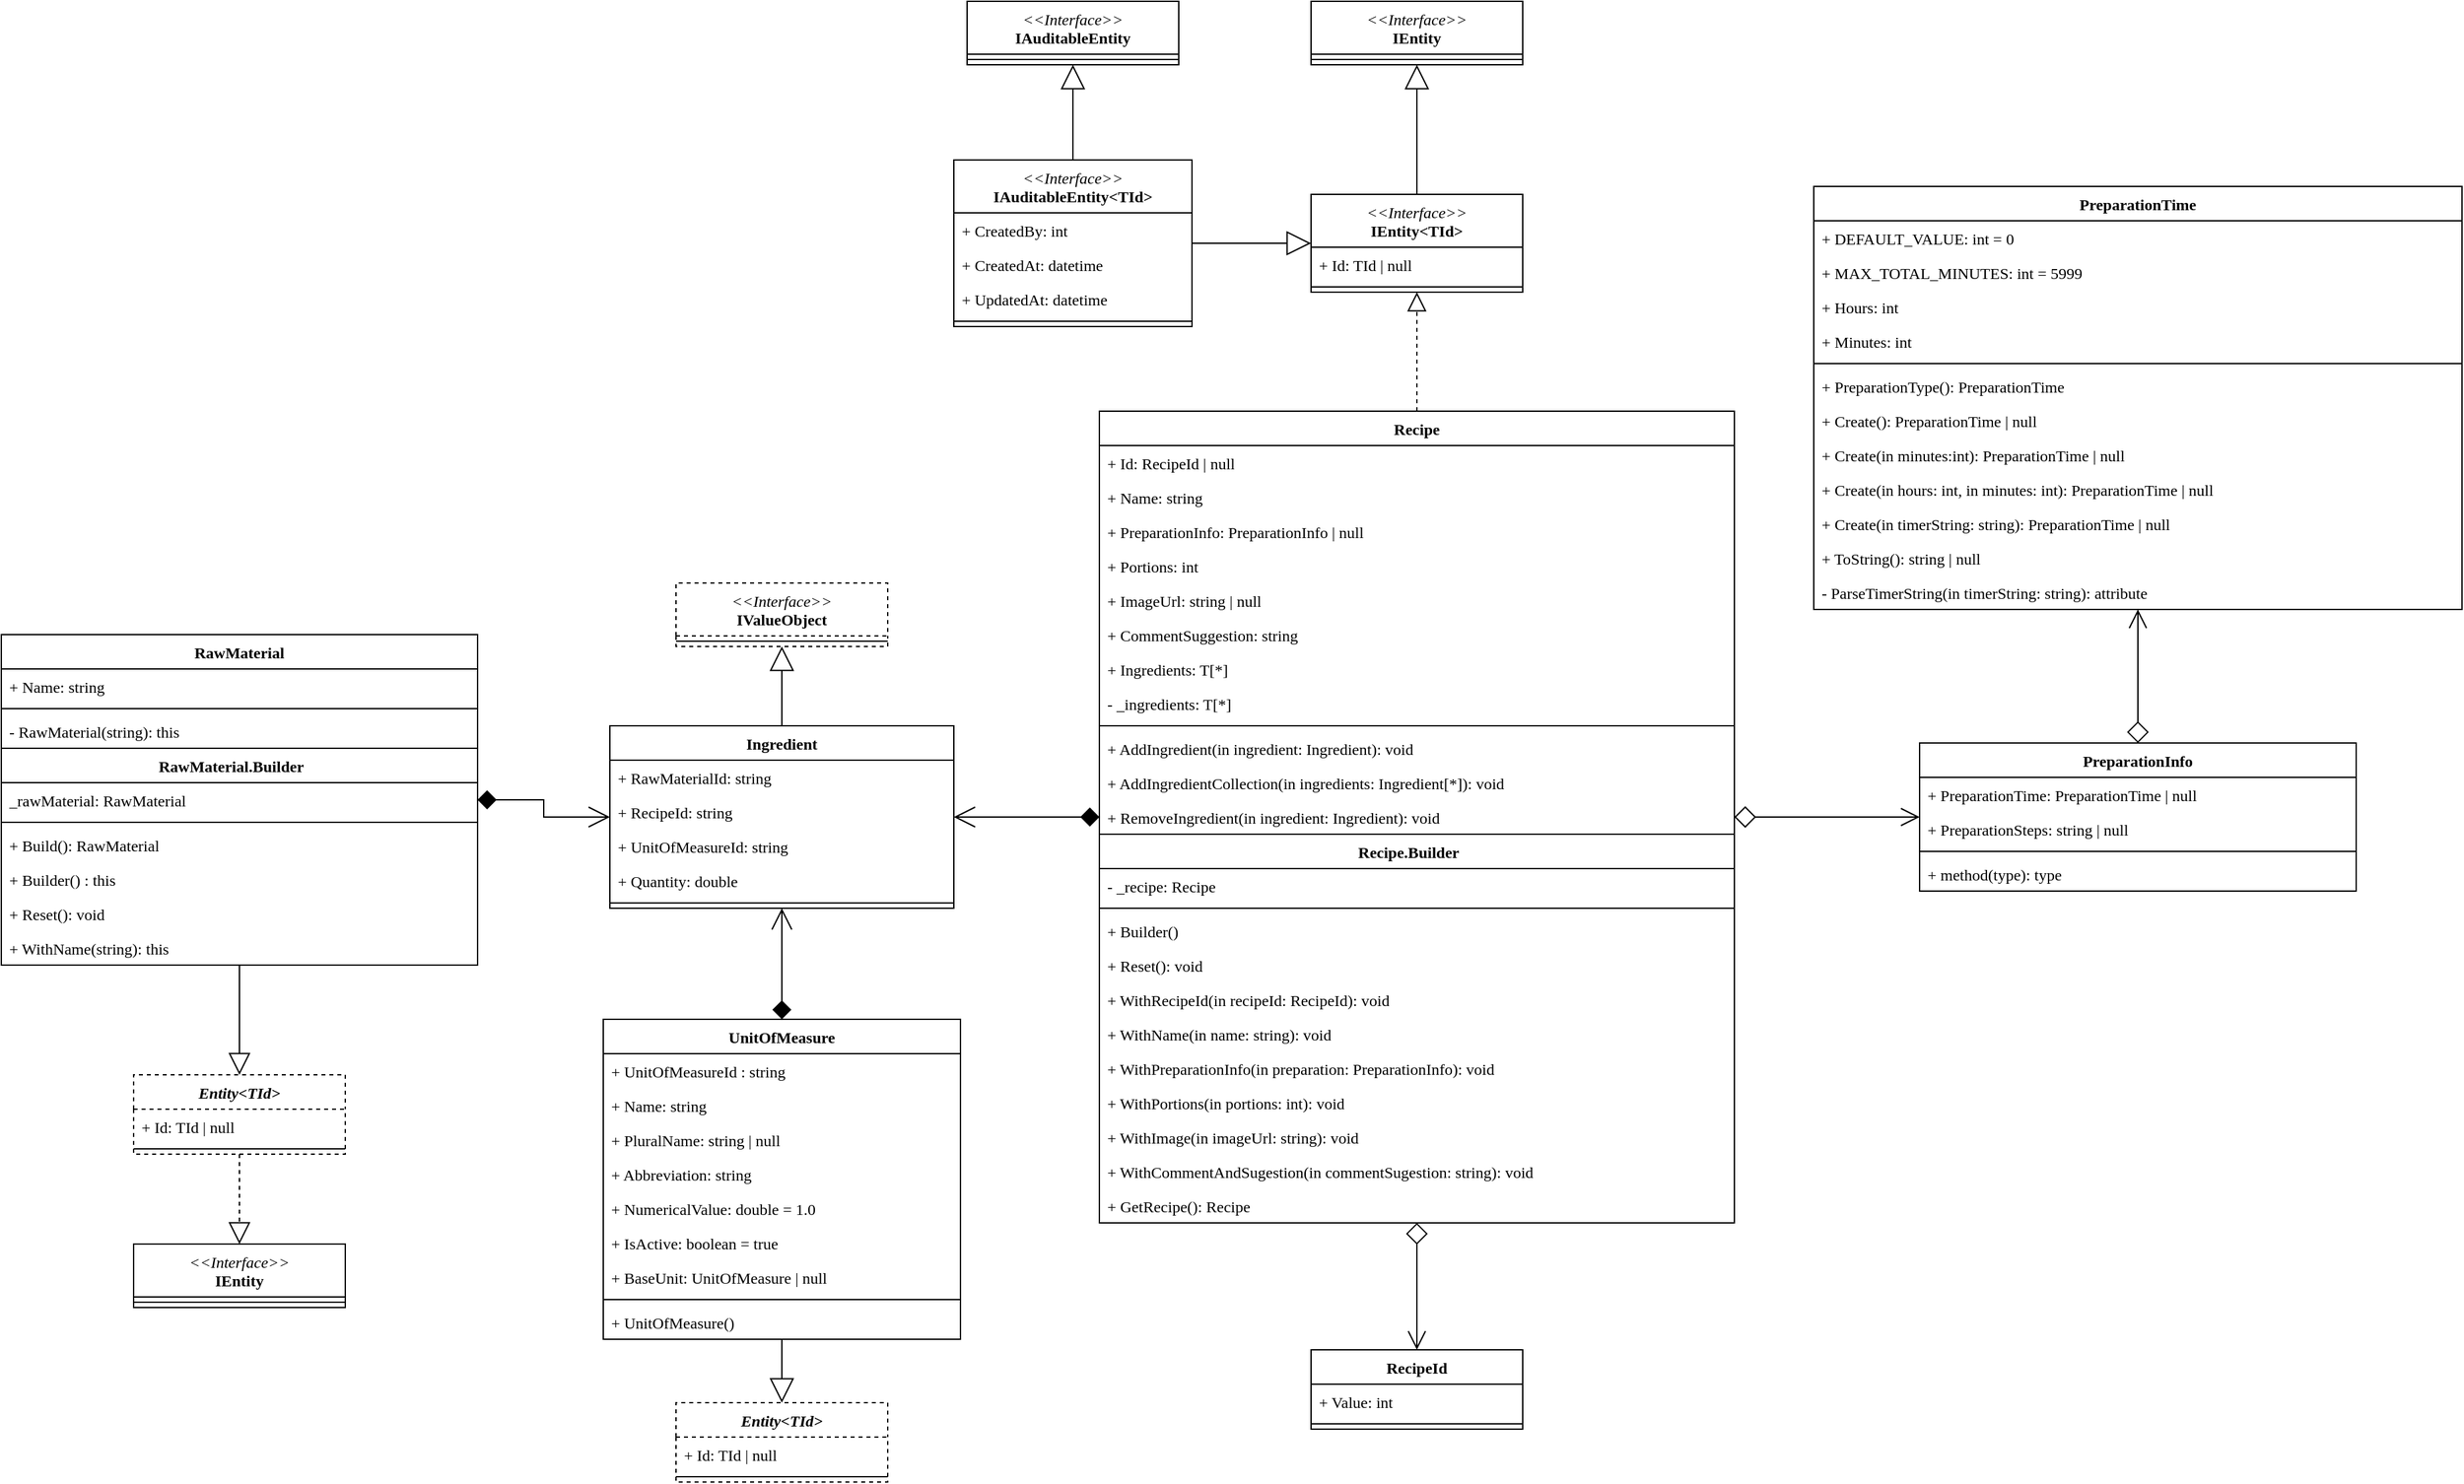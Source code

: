 <mxfile version="24.6.4" type="device" pages="2">
  <diagram name="entity-relationship" id="eK5q1uq8pc-KG2rPm8aH">
    <mxGraphModel dx="2383" dy="692" grid="1" gridSize="10" guides="1" tooltips="1" connect="1" arrows="1" fold="1" page="0" pageScale="1" pageWidth="1169" pageHeight="827" math="0" shadow="0">
      <root>
        <mxCell id="0" />
        <mxCell id="1" parent="0" />
        <mxCell id="Wd_TfYUkpV-hSAjJAys6-1" value="Recipe" style="swimlane;fontStyle=1;align=center;verticalAlign=top;childLayout=stackLayout;horizontal=1;startSize=26;horizontalStack=0;resizeParent=1;resizeParentMax=0;resizeLast=0;collapsible=1;marginBottom=0;whiteSpace=wrap;html=1;fontFamily=Fira Code;fillColor=none;labelBackgroundColor=none;" parent="1" vertex="1">
          <mxGeometry x="-60" y="340" width="480" height="614" as="geometry">
            <mxRectangle x="90" y="60" width="80" height="30" as="alternateBounds" />
          </mxGeometry>
        </mxCell>
        <mxCell id="Wd_TfYUkpV-hSAjJAys6-12" value="+ Id: RecipeId | null" style="text;strokeColor=none;fillColor=none;align=left;verticalAlign=top;spacingLeft=4;spacingRight=4;overflow=hidden;rotatable=0;points=[[0,0.5],[1,0.5]];portConstraint=eastwest;whiteSpace=wrap;html=1;fontFamily=Fira Code;" parent="Wd_TfYUkpV-hSAjJAys6-1" vertex="1">
          <mxGeometry y="26" width="480" height="26" as="geometry" />
        </mxCell>
        <mxCell id="Wd_TfYUkpV-hSAjJAys6-2" value="+ Name: string" style="text;strokeColor=none;fillColor=none;align=left;verticalAlign=top;spacingLeft=4;spacingRight=4;overflow=hidden;rotatable=0;points=[[0,0.5],[1,0.5]];portConstraint=eastwest;whiteSpace=wrap;html=1;fontFamily=Fira Code;" parent="Wd_TfYUkpV-hSAjJAys6-1" vertex="1">
          <mxGeometry y="52" width="480" height="26" as="geometry" />
        </mxCell>
        <mxCell id="8ohomHwBbH_gqu5Bp_yc-21" value="+ PreparationInfo: PreparationInfo | null" style="text;strokeColor=none;fillColor=none;align=left;verticalAlign=top;spacingLeft=4;spacingRight=4;overflow=hidden;rotatable=0;points=[[0,0.5],[1,0.5]];portConstraint=eastwest;whiteSpace=wrap;html=1;fontFamily=Fira Code;" parent="Wd_TfYUkpV-hSAjJAys6-1" vertex="1">
          <mxGeometry y="78" width="480" height="26" as="geometry" />
        </mxCell>
        <mxCell id="Wd_TfYUkpV-hSAjJAys6-7" value="+ Portions: int" style="text;strokeColor=none;fillColor=none;align=left;verticalAlign=top;spacingLeft=4;spacingRight=4;overflow=hidden;rotatable=0;points=[[0,0.5],[1,0.5]];portConstraint=eastwest;whiteSpace=wrap;html=1;fontFamily=Fira Code;" parent="Wd_TfYUkpV-hSAjJAys6-1" vertex="1">
          <mxGeometry y="104" width="480" height="26" as="geometry" />
        </mxCell>
        <mxCell id="Wd_TfYUkpV-hSAjJAys6-8" value="+ ImageUrl: string | null" style="text;strokeColor=none;fillColor=none;align=left;verticalAlign=top;spacingLeft=4;spacingRight=4;overflow=hidden;rotatable=0;points=[[0,0.5],[1,0.5]];portConstraint=eastwest;whiteSpace=wrap;html=1;fontFamily=Fira Code;" parent="Wd_TfYUkpV-hSAjJAys6-1" vertex="1">
          <mxGeometry y="130" width="480" height="26" as="geometry" />
        </mxCell>
        <mxCell id="Wd_TfYUkpV-hSAjJAys6-10" value="+ CommentSuggestion: string" style="text;strokeColor=none;fillColor=none;align=left;verticalAlign=top;spacingLeft=4;spacingRight=4;overflow=hidden;rotatable=0;points=[[0,0.5],[1,0.5]];portConstraint=eastwest;whiteSpace=wrap;html=1;fontFamily=Fira Code;" parent="Wd_TfYUkpV-hSAjJAys6-1" vertex="1">
          <mxGeometry y="156" width="480" height="26" as="geometry" />
        </mxCell>
        <mxCell id="Wd_TfYUkpV-hSAjJAys6-11" value="+ Ingredients: T[*]" style="text;strokeColor=none;fillColor=none;align=left;verticalAlign=top;spacingLeft=4;spacingRight=4;overflow=hidden;rotatable=0;points=[[0,0.5],[1,0.5]];portConstraint=eastwest;whiteSpace=wrap;html=1;fontFamily=Fira Code;" parent="Wd_TfYUkpV-hSAjJAys6-1" vertex="1">
          <mxGeometry y="182" width="480" height="26" as="geometry" />
        </mxCell>
        <mxCell id="8ohomHwBbH_gqu5Bp_yc-24" value="- _ingredients: T[*]" style="text;strokeColor=none;fillColor=none;align=left;verticalAlign=top;spacingLeft=4;spacingRight=4;overflow=hidden;rotatable=0;points=[[0,0.5],[1,0.5]];portConstraint=eastwest;whiteSpace=wrap;html=1;fontFamily=Fira Code;" parent="Wd_TfYUkpV-hSAjJAys6-1" vertex="1">
          <mxGeometry y="208" width="480" height="26" as="geometry" />
        </mxCell>
        <mxCell id="Wd_TfYUkpV-hSAjJAys6-3" value="" style="line;strokeWidth=1;fillColor=none;align=left;verticalAlign=middle;spacingTop=-1;spacingLeft=3;spacingRight=3;rotatable=0;labelPosition=right;points=[];portConstraint=eastwest;strokeColor=inherit;fontFamily=Fira Code;" parent="Wd_TfYUkpV-hSAjJAys6-1" vertex="1">
          <mxGeometry y="234" width="480" height="8" as="geometry" />
        </mxCell>
        <mxCell id="Wd_TfYUkpV-hSAjJAys6-4" value="+ AddIngredient(in ingredient: Ingredient): void" style="text;strokeColor=none;fillColor=none;align=left;verticalAlign=top;spacingLeft=4;spacingRight=4;overflow=hidden;rotatable=0;points=[[0,0.5],[1,0.5]];portConstraint=eastwest;whiteSpace=wrap;html=1;fontFamily=Fira Code;" parent="Wd_TfYUkpV-hSAjJAys6-1" vertex="1">
          <mxGeometry y="242" width="480" height="26" as="geometry" />
        </mxCell>
        <mxCell id="8ohomHwBbH_gqu5Bp_yc-25" value="+ AddIngredientCollection(in ingredients: Ingredient[*]): void" style="text;strokeColor=none;fillColor=none;align=left;verticalAlign=top;spacingLeft=4;spacingRight=4;overflow=hidden;rotatable=0;points=[[0,0.5],[1,0.5]];portConstraint=eastwest;whiteSpace=wrap;html=1;fontFamily=Fira Code;" parent="Wd_TfYUkpV-hSAjJAys6-1" vertex="1">
          <mxGeometry y="268" width="480" height="26" as="geometry" />
        </mxCell>
        <mxCell id="8ohomHwBbH_gqu5Bp_yc-26" value="+ RemoveIngredient(in ingredient: Ingredient): void" style="text;strokeColor=none;fillColor=none;align=left;verticalAlign=top;spacingLeft=4;spacingRight=4;overflow=hidden;rotatable=0;points=[[0,0.5],[1,0.5]];portConstraint=eastwest;whiteSpace=wrap;html=1;fontFamily=Fira Code;" parent="Wd_TfYUkpV-hSAjJAys6-1" vertex="1">
          <mxGeometry y="294" width="480" height="26" as="geometry" />
        </mxCell>
        <mxCell id="8ohomHwBbH_gqu5Bp_yc-27" value="Recipe.Builder&amp;nbsp;👷" style="swimlane;fontStyle=1;align=center;verticalAlign=top;childLayout=stackLayout;horizontal=1;startSize=26;horizontalStack=0;resizeParent=1;resizeParentMax=0;resizeLast=0;collapsible=1;marginBottom=0;whiteSpace=wrap;html=1;fontFamily=Fira Code;labelBackgroundColor=none;fillColor=none;" parent="Wd_TfYUkpV-hSAjJAys6-1" vertex="1">
          <mxGeometry y="320" width="480" height="294" as="geometry" />
        </mxCell>
        <mxCell id="8ohomHwBbH_gqu5Bp_yc-28" value="- _recipe: Recipe" style="text;strokeColor=none;fillColor=none;align=left;verticalAlign=top;spacingLeft=4;spacingRight=4;overflow=hidden;rotatable=0;points=[[0,0.5],[1,0.5]];portConstraint=eastwest;whiteSpace=wrap;html=1;fontFamily=Fira Code;" parent="8ohomHwBbH_gqu5Bp_yc-27" vertex="1">
          <mxGeometry y="26" width="480" height="26" as="geometry" />
        </mxCell>
        <mxCell id="8ohomHwBbH_gqu5Bp_yc-29" value="" style="line;strokeWidth=1;fillColor=none;align=left;verticalAlign=middle;spacingTop=-1;spacingLeft=3;spacingRight=3;rotatable=0;labelPosition=right;points=[];portConstraint=eastwest;strokeColor=inherit;fontFamily=Fira Code;" parent="8ohomHwBbH_gqu5Bp_yc-27" vertex="1">
          <mxGeometry y="52" width="480" height="8" as="geometry" />
        </mxCell>
        <mxCell id="8ohomHwBbH_gqu5Bp_yc-30" value="+ Builder()" style="text;strokeColor=none;fillColor=none;align=left;verticalAlign=top;spacingLeft=4;spacingRight=4;overflow=hidden;rotatable=0;points=[[0,0.5],[1,0.5]];portConstraint=eastwest;whiteSpace=wrap;html=1;fontFamily=Fira Code;" parent="8ohomHwBbH_gqu5Bp_yc-27" vertex="1">
          <mxGeometry y="60" width="480" height="26" as="geometry" />
        </mxCell>
        <mxCell id="8ohomHwBbH_gqu5Bp_yc-31" value="+ Reset(): void" style="text;strokeColor=none;fillColor=none;align=left;verticalAlign=top;spacingLeft=4;spacingRight=4;overflow=hidden;rotatable=0;points=[[0,0.5],[1,0.5]];portConstraint=eastwest;whiteSpace=wrap;html=1;fontFamily=Fira Code;" parent="8ohomHwBbH_gqu5Bp_yc-27" vertex="1">
          <mxGeometry y="86" width="480" height="26" as="geometry" />
        </mxCell>
        <mxCell id="8ohomHwBbH_gqu5Bp_yc-32" value="+ WithRecipeId(in recipeId: RecipeId): void" style="text;strokeColor=none;fillColor=none;align=left;verticalAlign=top;spacingLeft=4;spacingRight=4;overflow=hidden;rotatable=0;points=[[0,0.5],[1,0.5]];portConstraint=eastwest;whiteSpace=wrap;html=1;fontFamily=Fira Code;" parent="8ohomHwBbH_gqu5Bp_yc-27" vertex="1">
          <mxGeometry y="112" width="480" height="26" as="geometry" />
        </mxCell>
        <mxCell id="8ohomHwBbH_gqu5Bp_yc-33" value="+ WithName(in name: string): void" style="text;strokeColor=none;fillColor=none;align=left;verticalAlign=top;spacingLeft=4;spacingRight=4;overflow=hidden;rotatable=0;points=[[0,0.5],[1,0.5]];portConstraint=eastwest;whiteSpace=wrap;html=1;fontFamily=Fira Code;" parent="8ohomHwBbH_gqu5Bp_yc-27" vertex="1">
          <mxGeometry y="138" width="480" height="26" as="geometry" />
        </mxCell>
        <mxCell id="8ohomHwBbH_gqu5Bp_yc-34" value="+ WithPreparationInfo(in preparation: PreparationInfo): void" style="text;strokeColor=none;fillColor=none;align=left;verticalAlign=top;spacingLeft=4;spacingRight=4;overflow=hidden;rotatable=0;points=[[0,0.5],[1,0.5]];portConstraint=eastwest;whiteSpace=wrap;html=1;fontFamily=Fira Code;" parent="8ohomHwBbH_gqu5Bp_yc-27" vertex="1">
          <mxGeometry y="164" width="480" height="26" as="geometry" />
        </mxCell>
        <mxCell id="8ohomHwBbH_gqu5Bp_yc-35" value="+ WithPortions(in portions: int): void" style="text;strokeColor=none;fillColor=none;align=left;verticalAlign=top;spacingLeft=4;spacingRight=4;overflow=hidden;rotatable=0;points=[[0,0.5],[1,0.5]];portConstraint=eastwest;whiteSpace=wrap;html=1;fontFamily=Fira Code;" parent="8ohomHwBbH_gqu5Bp_yc-27" vertex="1">
          <mxGeometry y="190" width="480" height="26" as="geometry" />
        </mxCell>
        <mxCell id="8ohomHwBbH_gqu5Bp_yc-36" value="+ WithImage(in imageUrl: string): void" style="text;strokeColor=none;fillColor=none;align=left;verticalAlign=top;spacingLeft=4;spacingRight=4;overflow=hidden;rotatable=0;points=[[0,0.5],[1,0.5]];portConstraint=eastwest;whiteSpace=wrap;html=1;fontFamily=Fira Code;" parent="8ohomHwBbH_gqu5Bp_yc-27" vertex="1">
          <mxGeometry y="216" width="480" height="26" as="geometry" />
        </mxCell>
        <mxCell id="8ohomHwBbH_gqu5Bp_yc-37" value="+ WithCommentAndSugestion(in commentSugestion: string): void" style="text;strokeColor=none;fillColor=none;align=left;verticalAlign=top;spacingLeft=4;spacingRight=4;overflow=hidden;rotatable=0;points=[[0,0.5],[1,0.5]];portConstraint=eastwest;whiteSpace=wrap;html=1;fontFamily=Fira Code;" parent="8ohomHwBbH_gqu5Bp_yc-27" vertex="1">
          <mxGeometry y="242" width="480" height="26" as="geometry" />
        </mxCell>
        <mxCell id="8ohomHwBbH_gqu5Bp_yc-38" value="+ GetRecipe(): Recipe" style="text;strokeColor=none;fillColor=none;align=left;verticalAlign=top;spacingLeft=4;spacingRight=4;overflow=hidden;rotatable=0;points=[[0,0.5],[1,0.5]];portConstraint=eastwest;whiteSpace=wrap;html=1;fontFamily=Fira Code;" parent="8ohomHwBbH_gqu5Bp_yc-27" vertex="1">
          <mxGeometry y="268" width="480" height="26" as="geometry" />
        </mxCell>
        <mxCell id="Wd_TfYUkpV-hSAjJAys6-13" value="PreparationInfo" style="swimlane;fontStyle=1;align=center;verticalAlign=top;childLayout=stackLayout;horizontal=1;startSize=26;horizontalStack=0;resizeParent=1;resizeParentMax=0;resizeLast=0;collapsible=1;marginBottom=0;whiteSpace=wrap;html=1;fontFamily=Fira Code;fillColor=none;" parent="1" vertex="1">
          <mxGeometry x="560" y="591" width="330" height="112" as="geometry" />
        </mxCell>
        <mxCell id="Wd_TfYUkpV-hSAjJAys6-14" value="+ PreparationTime: PreparationTime | null" style="text;strokeColor=none;fillColor=none;align=left;verticalAlign=top;spacingLeft=4;spacingRight=4;overflow=hidden;rotatable=0;points=[[0,0.5],[1,0.5]];portConstraint=eastwest;whiteSpace=wrap;html=1;fontFamily=Fira Code;" parent="Wd_TfYUkpV-hSAjJAys6-13" vertex="1">
          <mxGeometry y="26" width="330" height="26" as="geometry" />
        </mxCell>
        <mxCell id="Wd_TfYUkpV-hSAjJAys6-17" value="+ PreparationSteps: string | null" style="text;strokeColor=none;fillColor=none;align=left;verticalAlign=top;spacingLeft=4;spacingRight=4;overflow=hidden;rotatable=0;points=[[0,0.5],[1,0.5]];portConstraint=eastwest;whiteSpace=wrap;html=1;fontFamily=Fira Code;" parent="Wd_TfYUkpV-hSAjJAys6-13" vertex="1">
          <mxGeometry y="52" width="330" height="26" as="geometry" />
        </mxCell>
        <mxCell id="Wd_TfYUkpV-hSAjJAys6-15" value="" style="line;strokeWidth=1;fillColor=none;align=left;verticalAlign=middle;spacingTop=-1;spacingLeft=3;spacingRight=3;rotatable=0;labelPosition=right;points=[];portConstraint=eastwest;strokeColor=inherit;fontFamily=Fira Code;" parent="Wd_TfYUkpV-hSAjJAys6-13" vertex="1">
          <mxGeometry y="78" width="330" height="8" as="geometry" />
        </mxCell>
        <mxCell id="Wd_TfYUkpV-hSAjJAys6-16" value="+ method(type): type" style="text;strokeColor=none;fillColor=none;align=left;verticalAlign=top;spacingLeft=4;spacingRight=4;overflow=hidden;rotatable=0;points=[[0,0.5],[1,0.5]];portConstraint=eastwest;whiteSpace=wrap;html=1;fontFamily=Fira Code;" parent="Wd_TfYUkpV-hSAjJAys6-13" vertex="1">
          <mxGeometry y="86" width="330" height="26" as="geometry" />
        </mxCell>
        <mxCell id="Wd_TfYUkpV-hSAjJAys6-19" value="PreparationTime" style="swimlane;fontStyle=1;align=center;verticalAlign=top;childLayout=stackLayout;horizontal=1;startSize=26;horizontalStack=0;resizeParent=1;resizeParentMax=0;resizeLast=0;collapsible=1;marginBottom=0;whiteSpace=wrap;html=1;fontFamily=Fira Code;fillColor=none;" parent="1" vertex="1">
          <mxGeometry x="480" y="170" width="490" height="320" as="geometry" />
        </mxCell>
        <mxCell id="Wd_TfYUkpV-hSAjJAys6-24" value="+ DEFAULT_VALUE: int = 0" style="text;strokeColor=none;fillColor=none;align=left;verticalAlign=top;spacingLeft=4;spacingRight=4;overflow=hidden;rotatable=0;points=[[0,0.5],[1,0.5]];portConstraint=eastwest;whiteSpace=wrap;html=1;fontFamily=Fira Code;" parent="Wd_TfYUkpV-hSAjJAys6-19" vertex="1">
          <mxGeometry y="26" width="490" height="26" as="geometry" />
        </mxCell>
        <mxCell id="Wd_TfYUkpV-hSAjJAys6-25" value="+ MAX_TOTAL_MINUTES: int = 5999" style="text;strokeColor=none;fillColor=none;align=left;verticalAlign=top;spacingLeft=4;spacingRight=4;overflow=hidden;rotatable=0;points=[[0,0.5],[1,0.5]];portConstraint=eastwest;whiteSpace=wrap;html=1;fontFamily=Fira Code;" parent="Wd_TfYUkpV-hSAjJAys6-19" vertex="1">
          <mxGeometry y="52" width="490" height="26" as="geometry" />
        </mxCell>
        <mxCell id="Wd_TfYUkpV-hSAjJAys6-5" value="+ Hours: int" style="text;strokeColor=none;fillColor=none;align=left;verticalAlign=top;spacingLeft=4;spacingRight=4;overflow=hidden;rotatable=0;points=[[0,0.5],[1,0.5]];portConstraint=eastwest;whiteSpace=wrap;html=1;fontFamily=Fira Code;" parent="Wd_TfYUkpV-hSAjJAys6-19" vertex="1">
          <mxGeometry y="78" width="490" height="26" as="geometry" />
        </mxCell>
        <mxCell id="Wd_TfYUkpV-hSAjJAys6-6" value="+ Minutes: int" style="text;strokeColor=none;fillColor=none;align=left;verticalAlign=top;spacingLeft=4;spacingRight=4;overflow=hidden;rotatable=0;points=[[0,0.5],[1,0.5]];portConstraint=eastwest;whiteSpace=wrap;html=1;fontFamily=Fira Code;" parent="Wd_TfYUkpV-hSAjJAys6-19" vertex="1">
          <mxGeometry y="104" width="490" height="26" as="geometry" />
        </mxCell>
        <mxCell id="Wd_TfYUkpV-hSAjJAys6-22" value="" style="line;strokeWidth=1;fillColor=none;align=left;verticalAlign=middle;spacingTop=-1;spacingLeft=3;spacingRight=3;rotatable=0;labelPosition=right;points=[];portConstraint=eastwest;strokeColor=inherit;fontFamily=Fira Code;" parent="Wd_TfYUkpV-hSAjJAys6-19" vertex="1">
          <mxGeometry y="130" width="490" height="8" as="geometry" />
        </mxCell>
        <mxCell id="Wd_TfYUkpV-hSAjJAys6-23" value="+ PreparationType(): PreparationTime" style="text;strokeColor=none;fillColor=none;align=left;verticalAlign=top;spacingLeft=4;spacingRight=4;overflow=hidden;rotatable=0;points=[[0,0.5],[1,0.5]];portConstraint=eastwest;whiteSpace=wrap;html=1;fontFamily=Fira Code;" parent="Wd_TfYUkpV-hSAjJAys6-19" vertex="1">
          <mxGeometry y="138" width="490" height="26" as="geometry" />
        </mxCell>
        <mxCell id="TzCw_vldjeyguCNidpsr-5" value="+ Create(): PreparationTime | null" style="text;strokeColor=none;fillColor=none;align=left;verticalAlign=top;spacingLeft=4;spacingRight=4;overflow=hidden;rotatable=0;points=[[0,0.5],[1,0.5]];portConstraint=eastwest;whiteSpace=wrap;html=1;fontFamily=Fira Code;" parent="Wd_TfYUkpV-hSAjJAys6-19" vertex="1">
          <mxGeometry y="164" width="490" height="26" as="geometry" />
        </mxCell>
        <mxCell id="TzCw_vldjeyguCNidpsr-6" value="+ Create(in minutes:int): PreparationTime | null" style="text;strokeColor=none;fillColor=none;align=left;verticalAlign=top;spacingLeft=4;spacingRight=4;overflow=hidden;rotatable=0;points=[[0,0.5],[1,0.5]];portConstraint=eastwest;whiteSpace=wrap;html=1;fontFamily=Fira Code;" parent="Wd_TfYUkpV-hSAjJAys6-19" vertex="1">
          <mxGeometry y="190" width="490" height="26" as="geometry" />
        </mxCell>
        <mxCell id="TzCw_vldjeyguCNidpsr-7" value="+ Create(in hours: int, in minutes: int): PreparationTime | null" style="text;strokeColor=none;fillColor=none;align=left;verticalAlign=top;spacingLeft=4;spacingRight=4;overflow=hidden;rotatable=0;points=[[0,0.5],[1,0.5]];portConstraint=eastwest;whiteSpace=wrap;html=1;fontFamily=Fira Code;" parent="Wd_TfYUkpV-hSAjJAys6-19" vertex="1">
          <mxGeometry y="216" width="490" height="26" as="geometry" />
        </mxCell>
        <mxCell id="TzCw_vldjeyguCNidpsr-8" value="+ Create(in timerString: string): PreparationTime | null" style="text;strokeColor=none;fillColor=none;align=left;verticalAlign=top;spacingLeft=4;spacingRight=4;overflow=hidden;rotatable=0;points=[[0,0.5],[1,0.5]];portConstraint=eastwest;whiteSpace=wrap;html=1;fontFamily=Fira Code;" parent="Wd_TfYUkpV-hSAjJAys6-19" vertex="1">
          <mxGeometry y="242" width="490" height="26" as="geometry" />
        </mxCell>
        <mxCell id="TzCw_vldjeyguCNidpsr-10" value="+ ToString(): string | null" style="text;strokeColor=none;fillColor=none;align=left;verticalAlign=top;spacingLeft=4;spacingRight=4;overflow=hidden;rotatable=0;points=[[0,0.5],[1,0.5]];portConstraint=eastwest;whiteSpace=wrap;html=1;fontFamily=Fira Code;" parent="Wd_TfYUkpV-hSAjJAys6-19" vertex="1">
          <mxGeometry y="268" width="490" height="26" as="geometry" />
        </mxCell>
        <mxCell id="TzCw_vldjeyguCNidpsr-9" value="- ParseTimerString(in timerString: string): attribute" style="text;strokeColor=none;fillColor=none;align=left;verticalAlign=top;spacingLeft=4;spacingRight=4;overflow=hidden;rotatable=0;points=[[0,0.5],[1,0.5]];portConstraint=eastwest;whiteSpace=wrap;html=1;fontFamily=Fira Code;" parent="Wd_TfYUkpV-hSAjJAys6-19" vertex="1">
          <mxGeometry y="294" width="490" height="26" as="geometry" />
        </mxCell>
        <mxCell id="TzCw_vldjeyguCNidpsr-1" value="&lt;i style=&quot;font-weight: normal;&quot;&gt;&amp;lt;&amp;lt;Interface&amp;gt;&amp;gt;&lt;/i&gt;&lt;br&gt;&lt;b style=&quot;border-color: var(--border-color);&quot;&gt;IEntity&amp;lt;TId&amp;gt;&lt;/b&gt;" style="swimlane;fontStyle=1;align=center;verticalAlign=top;childLayout=stackLayout;horizontal=1;startSize=40;horizontalStack=0;resizeParent=1;resizeParentMax=0;resizeLast=0;collapsible=1;marginBottom=0;whiteSpace=wrap;html=1;fontFamily=Fira Code;fillColor=none;" parent="1" vertex="1">
          <mxGeometry x="100" y="176" width="160" height="74" as="geometry" />
        </mxCell>
        <mxCell id="TzCw_vldjeyguCNidpsr-2" value="+ Id: TId | null" style="text;strokeColor=none;fillColor=none;align=left;verticalAlign=top;spacingLeft=4;spacingRight=4;overflow=hidden;rotatable=0;points=[[0,0.5],[1,0.5]];portConstraint=eastwest;whiteSpace=wrap;html=1;fontFamily=Fira Code;" parent="TzCw_vldjeyguCNidpsr-1" vertex="1">
          <mxGeometry y="40" width="160" height="26" as="geometry" />
        </mxCell>
        <mxCell id="TzCw_vldjeyguCNidpsr-3" value="" style="line;strokeWidth=1;fillColor=none;align=left;verticalAlign=middle;spacingTop=-1;spacingLeft=3;spacingRight=3;rotatable=0;labelPosition=right;points=[];portConstraint=eastwest;strokeColor=inherit;fontFamily=Fira Code;" parent="TzCw_vldjeyguCNidpsr-1" vertex="1">
          <mxGeometry y="66" width="160" height="8" as="geometry" />
        </mxCell>
        <mxCell id="8ohomHwBbH_gqu5Bp_yc-1" value="&lt;i style=&quot;font-weight: normal;&quot;&gt;&amp;lt;&amp;lt;Interface&amp;gt;&amp;gt;&lt;/i&gt;&lt;br&gt;&lt;b style=&quot;border-color: var(--border-color);&quot;&gt;IEntity&lt;/b&gt;" style="swimlane;fontStyle=1;align=center;verticalAlign=top;childLayout=stackLayout;horizontal=1;startSize=40;horizontalStack=0;resizeParent=1;resizeParentMax=0;resizeLast=0;collapsible=1;marginBottom=0;whiteSpace=wrap;html=1;fontFamily=Fira Code;fillColor=none;" parent="1" vertex="1">
          <mxGeometry x="100" y="30" width="160" height="48" as="geometry" />
        </mxCell>
        <mxCell id="8ohomHwBbH_gqu5Bp_yc-3" value="" style="line;strokeWidth=1;fillColor=none;align=left;verticalAlign=middle;spacingTop=-1;spacingLeft=3;spacingRight=3;rotatable=0;labelPosition=right;points=[];portConstraint=eastwest;strokeColor=inherit;fontFamily=Fira Code;" parent="8ohomHwBbH_gqu5Bp_yc-1" vertex="1">
          <mxGeometry y="40" width="160" height="8" as="geometry" />
        </mxCell>
        <mxCell id="8ohomHwBbH_gqu5Bp_yc-5" value="" style="endArrow=block;endSize=16;endFill=0;html=1;rounded=0;fontFamily=Fira Code;" parent="1" source="TzCw_vldjeyguCNidpsr-1" target="8ohomHwBbH_gqu5Bp_yc-1" edge="1">
          <mxGeometry width="160" relative="1" as="geometry">
            <mxPoint x="300" y="90" as="sourcePoint" />
            <mxPoint x="150" y="100" as="targetPoint" />
          </mxGeometry>
        </mxCell>
        <mxCell id="8ohomHwBbH_gqu5Bp_yc-8" value="&lt;i style=&quot;font-weight: normal;&quot;&gt;&amp;lt;&amp;lt;Interface&amp;gt;&amp;gt;&lt;/i&gt;&lt;br&gt;&lt;b style=&quot;border-color: var(--border-color);&quot;&gt;IAuditableEntity&amp;lt;TId&amp;gt;&lt;/b&gt;" style="swimlane;fontStyle=1;align=center;verticalAlign=top;childLayout=stackLayout;horizontal=1;startSize=40;horizontalStack=0;resizeParent=1;resizeParentMax=0;resizeLast=0;collapsible=1;marginBottom=0;whiteSpace=wrap;html=1;fontFamily=Fira Code;fillColor=none;" parent="1" vertex="1">
          <mxGeometry x="-170" y="150" width="180" height="126" as="geometry" />
        </mxCell>
        <mxCell id="8ohomHwBbH_gqu5Bp_yc-9" value="+ CreatedBy: int" style="text;strokeColor=none;fillColor=none;align=left;verticalAlign=top;spacingLeft=4;spacingRight=4;overflow=hidden;rotatable=0;points=[[0,0.5],[1,0.5]];portConstraint=eastwest;whiteSpace=wrap;html=1;fontFamily=Fira Code;" parent="8ohomHwBbH_gqu5Bp_yc-8" vertex="1">
          <mxGeometry y="40" width="180" height="26" as="geometry" />
        </mxCell>
        <mxCell id="8ohomHwBbH_gqu5Bp_yc-18" value="+ CreatedAt: datetime" style="text;strokeColor=none;fillColor=none;align=left;verticalAlign=top;spacingLeft=4;spacingRight=4;overflow=hidden;rotatable=0;points=[[0,0.5],[1,0.5]];portConstraint=eastwest;whiteSpace=wrap;html=1;fontFamily=Fira Code;" parent="8ohomHwBbH_gqu5Bp_yc-8" vertex="1">
          <mxGeometry y="66" width="180" height="26" as="geometry" />
        </mxCell>
        <mxCell id="8ohomHwBbH_gqu5Bp_yc-19" value="+ UpdatedAt: datetime" style="text;strokeColor=none;fillColor=none;align=left;verticalAlign=top;spacingLeft=4;spacingRight=4;overflow=hidden;rotatable=0;points=[[0,0.5],[1,0.5]];portConstraint=eastwest;whiteSpace=wrap;html=1;fontFamily=Fira Code;" parent="8ohomHwBbH_gqu5Bp_yc-8" vertex="1">
          <mxGeometry y="92" width="180" height="26" as="geometry" />
        </mxCell>
        <mxCell id="8ohomHwBbH_gqu5Bp_yc-10" value="" style="line;strokeWidth=1;fillColor=none;align=left;verticalAlign=middle;spacingTop=-1;spacingLeft=3;spacingRight=3;rotatable=0;labelPosition=right;points=[];portConstraint=eastwest;strokeColor=inherit;fontFamily=Fira Code;" parent="8ohomHwBbH_gqu5Bp_yc-8" vertex="1">
          <mxGeometry y="118" width="180" height="8" as="geometry" />
        </mxCell>
        <mxCell id="8ohomHwBbH_gqu5Bp_yc-12" value="&lt;i style=&quot;font-weight: normal;&quot;&gt;&amp;lt;&amp;lt;Interface&amp;gt;&amp;gt;&lt;/i&gt;&lt;br&gt;&lt;b style=&quot;border-color: var(--border-color);&quot;&gt;IAuditableEntity&lt;/b&gt;" style="swimlane;fontStyle=1;align=center;verticalAlign=top;childLayout=stackLayout;horizontal=1;startSize=40;horizontalStack=0;resizeParent=1;resizeParentMax=0;resizeLast=0;collapsible=1;marginBottom=0;whiteSpace=wrap;html=1;fontFamily=Fira Code;fillColor=none;" parent="1" vertex="1">
          <mxGeometry x="-160" y="30" width="160" height="48" as="geometry" />
        </mxCell>
        <mxCell id="8ohomHwBbH_gqu5Bp_yc-13" value="" style="line;strokeWidth=1;fillColor=none;align=left;verticalAlign=middle;spacingTop=-1;spacingLeft=3;spacingRight=3;rotatable=0;labelPosition=right;points=[];portConstraint=eastwest;strokeColor=inherit;fontFamily=Fira Code;" parent="8ohomHwBbH_gqu5Bp_yc-12" vertex="1">
          <mxGeometry y="40" width="160" height="8" as="geometry" />
        </mxCell>
        <mxCell id="8ohomHwBbH_gqu5Bp_yc-16" value="" style="endArrow=block;endSize=16;endFill=0;html=1;rounded=0;fontFamily=Fira Code;" parent="1" source="8ohomHwBbH_gqu5Bp_yc-8" target="8ohomHwBbH_gqu5Bp_yc-12" edge="1">
          <mxGeometry width="160" relative="1" as="geometry">
            <mxPoint x="-140" y="110" as="sourcePoint" />
            <mxPoint x="20" y="110" as="targetPoint" />
          </mxGeometry>
        </mxCell>
        <mxCell id="8ohomHwBbH_gqu5Bp_yc-17" value="" style="endArrow=block;endSize=16;endFill=0;html=1;rounded=0;edgeStyle=orthogonalEdgeStyle;fontFamily=Fira Code;" parent="1" source="8ohomHwBbH_gqu5Bp_yc-8" target="TzCw_vldjeyguCNidpsr-1" edge="1">
          <mxGeometry width="160" relative="1" as="geometry">
            <mxPoint x="80" y="360" as="sourcePoint" />
            <mxPoint x="-80" y="360" as="targetPoint" />
          </mxGeometry>
        </mxCell>
        <mxCell id="8ohomHwBbH_gqu5Bp_yc-20" value="" style="endArrow=block;dashed=1;endFill=0;endSize=12;html=1;rounded=0;fontFamily=Fira Code;startArrow=none;startFill=0;" parent="1" source="Wd_TfYUkpV-hSAjJAys6-1" target="TzCw_vldjeyguCNidpsr-1" edge="1">
          <mxGeometry width="160" relative="1" as="geometry">
            <mxPoint x="-10" y="400" as="sourcePoint" />
            <mxPoint x="150" y="400" as="targetPoint" />
          </mxGeometry>
        </mxCell>
        <mxCell id="8ohomHwBbH_gqu5Bp_yc-41" value="RecipeId" style="swimlane;fontStyle=1;align=center;verticalAlign=top;childLayout=stackLayout;horizontal=1;startSize=26;horizontalStack=0;resizeParent=1;resizeParentMax=0;resizeLast=0;collapsible=1;marginBottom=0;whiteSpace=wrap;html=1;fontFamily=Fira Code;fillColor=none;labelBackgroundColor=none;" parent="1" vertex="1">
          <mxGeometry x="100" y="1050" width="160" height="60" as="geometry" />
        </mxCell>
        <mxCell id="8ohomHwBbH_gqu5Bp_yc-45" value="+ Value: int" style="text;strokeColor=none;fillColor=none;align=left;verticalAlign=top;spacingLeft=4;spacingRight=4;overflow=hidden;rotatable=0;points=[[0,0.5],[1,0.5]];portConstraint=eastwest;whiteSpace=wrap;html=1;fontFamily=Fira Code;" parent="8ohomHwBbH_gqu5Bp_yc-41" vertex="1">
          <mxGeometry y="26" width="160" height="26" as="geometry" />
        </mxCell>
        <mxCell id="8ohomHwBbH_gqu5Bp_yc-43" value="" style="line;strokeWidth=1;fillColor=none;align=left;verticalAlign=middle;spacingTop=-1;spacingLeft=3;spacingRight=3;rotatable=0;labelPosition=right;points=[];portConstraint=eastwest;strokeColor=inherit;fontFamily=Fira Code;" parent="8ohomHwBbH_gqu5Bp_yc-41" vertex="1">
          <mxGeometry y="52" width="160" height="8" as="geometry" />
        </mxCell>
        <mxCell id="8ohomHwBbH_gqu5Bp_yc-46" value="" style="endArrow=open;html=1;endSize=12;startArrow=diamond;startSize=14;startFill=0;edgeStyle=orthogonalEdgeStyle;align=left;verticalAlign=bottom;rounded=0;fontFamily=Fira Code;" parent="1" source="Wd_TfYUkpV-hSAjJAys6-1" target="8ohomHwBbH_gqu5Bp_yc-41" edge="1">
          <mxGeometry x="-0.556" y="10" relative="1" as="geometry">
            <mxPoint x="-70" y="651" as="sourcePoint" />
            <mxPoint x="-70" y="560" as="targetPoint" />
            <mxPoint as="offset" />
          </mxGeometry>
        </mxCell>
        <mxCell id="8ohomHwBbH_gqu5Bp_yc-49" value="" style="endArrow=open;html=1;endSize=12;startArrow=diamond;startSize=14;startFill=0;edgeStyle=orthogonalEdgeStyle;align=left;verticalAlign=bottom;rounded=0;fontFamily=Fira Code;" parent="1" source="Wd_TfYUkpV-hSAjJAys6-13" target="Wd_TfYUkpV-hSAjJAys6-19" edge="1">
          <mxGeometry x="-1" y="3" relative="1" as="geometry">
            <mxPoint x="560" y="460" as="sourcePoint" />
            <mxPoint x="720" y="460" as="targetPoint" />
          </mxGeometry>
        </mxCell>
        <mxCell id="8ohomHwBbH_gqu5Bp_yc-50" value="" style="endArrow=open;html=1;endSize=12;startArrow=diamond;startSize=14;startFill=0;edgeStyle=orthogonalEdgeStyle;align=left;verticalAlign=bottom;rounded=0;fontFamily=Fira Code;" parent="1" source="Wd_TfYUkpV-hSAjJAys6-1" target="Wd_TfYUkpV-hSAjJAys6-13" edge="1">
          <mxGeometry x="-1" y="3" relative="1" as="geometry">
            <mxPoint x="480" y="560" as="sourcePoint" />
            <mxPoint x="640" y="560" as="targetPoint" />
          </mxGeometry>
        </mxCell>
        <mxCell id="udMF-qntm3np_JNhXX4R-58" style="edgeStyle=orthogonalEdgeStyle;rounded=0;orthogonalLoop=1;jettySize=auto;html=1;fontFamily=Fira Code;fontSize=12;fontColor=default;startArrow=diamond;startFill=1;endArrow=open;endFill=0;endSize=14;startSize=12;" parent="1" source="8ohomHwBbH_gqu5Bp_yc-51" target="udMF-qntm3np_JNhXX4R-23" edge="1">
          <mxGeometry relative="1" as="geometry" />
        </mxCell>
        <mxCell id="8ohomHwBbH_gqu5Bp_yc-51" value="UnitOfMeasure" style="swimlane;fontStyle=1;align=center;verticalAlign=top;childLayout=stackLayout;horizontal=1;startSize=26;horizontalStack=0;resizeParent=1;resizeParentMax=0;resizeLast=0;collapsible=1;marginBottom=0;whiteSpace=wrap;html=1;fontFamily=Fira Code;fillColor=none;labelBackgroundColor=none;" parent="1" vertex="1">
          <mxGeometry x="-435" y="800" width="270" height="242" as="geometry" />
        </mxCell>
        <mxCell id="udMF-qntm3np_JNhXX4R-46" value="+ UnitOfMeasureId&amp;nbsp;: string" style="text;strokeColor=none;fillColor=none;align=left;verticalAlign=top;spacingLeft=4;spacingRight=4;overflow=hidden;rotatable=0;points=[[0,0.5],[1,0.5]];portConstraint=eastwest;whiteSpace=wrap;html=1;fontFamily=Fira Code;" parent="8ohomHwBbH_gqu5Bp_yc-51" vertex="1">
          <mxGeometry y="26" width="270" height="26" as="geometry" />
        </mxCell>
        <mxCell id="8ohomHwBbH_gqu5Bp_yc-52" value="+ Name: string" style="text;strokeColor=none;fillColor=none;align=left;verticalAlign=top;spacingLeft=4;spacingRight=4;overflow=hidden;rotatable=0;points=[[0,0.5],[1,0.5]];portConstraint=eastwest;whiteSpace=wrap;html=1;fontFamily=Fira Code;" parent="8ohomHwBbH_gqu5Bp_yc-51" vertex="1">
          <mxGeometry y="52" width="270" height="26" as="geometry" />
        </mxCell>
        <mxCell id="8ohomHwBbH_gqu5Bp_yc-55" value="+ PluralName: string | null" style="text;strokeColor=none;fillColor=none;align=left;verticalAlign=top;spacingLeft=4;spacingRight=4;overflow=hidden;rotatable=0;points=[[0,0.5],[1,0.5]];portConstraint=eastwest;whiteSpace=wrap;html=1;fontFamily=Fira Code;" parent="8ohomHwBbH_gqu5Bp_yc-51" vertex="1">
          <mxGeometry y="78" width="270" height="26" as="geometry" />
        </mxCell>
        <mxCell id="8ohomHwBbH_gqu5Bp_yc-56" value="+ Abbreviation: string" style="text;strokeColor=none;fillColor=none;align=left;verticalAlign=top;spacingLeft=4;spacingRight=4;overflow=hidden;rotatable=0;points=[[0,0.5],[1,0.5]];portConstraint=eastwest;whiteSpace=wrap;html=1;fontFamily=Fira Code;" parent="8ohomHwBbH_gqu5Bp_yc-51" vertex="1">
          <mxGeometry y="104" width="270" height="26" as="geometry" />
        </mxCell>
        <mxCell id="8ohomHwBbH_gqu5Bp_yc-57" value="+ NumericalValue: double = 1.0" style="text;strokeColor=none;fillColor=none;align=left;verticalAlign=top;spacingLeft=4;spacingRight=4;overflow=hidden;rotatable=0;points=[[0,0.5],[1,0.5]];portConstraint=eastwest;whiteSpace=wrap;html=1;fontFamily=Fira Code;" parent="8ohomHwBbH_gqu5Bp_yc-51" vertex="1">
          <mxGeometry y="130" width="270" height="26" as="geometry" />
        </mxCell>
        <mxCell id="8ohomHwBbH_gqu5Bp_yc-58" value="+ IsActive: boolean = true" style="text;strokeColor=none;fillColor=none;align=left;verticalAlign=top;spacingLeft=4;spacingRight=4;overflow=hidden;rotatable=0;points=[[0,0.5],[1,0.5]];portConstraint=eastwest;whiteSpace=wrap;html=1;fontFamily=Fira Code;" parent="8ohomHwBbH_gqu5Bp_yc-51" vertex="1">
          <mxGeometry y="156" width="270" height="26" as="geometry" />
        </mxCell>
        <mxCell id="8ohomHwBbH_gqu5Bp_yc-59" value="+ BaseUnit: UnitOfMeasure | null" style="text;strokeColor=none;fillColor=none;align=left;verticalAlign=top;spacingLeft=4;spacingRight=4;overflow=hidden;rotatable=0;points=[[0,0.5],[1,0.5]];portConstraint=eastwest;whiteSpace=wrap;html=1;fontFamily=Fira Code;" parent="8ohomHwBbH_gqu5Bp_yc-51" vertex="1">
          <mxGeometry y="182" width="270" height="26" as="geometry" />
        </mxCell>
        <mxCell id="8ohomHwBbH_gqu5Bp_yc-53" value="" style="line;strokeWidth=1;fillColor=none;align=left;verticalAlign=middle;spacingTop=-1;spacingLeft=3;spacingRight=3;rotatable=0;labelPosition=right;points=[];portConstraint=eastwest;strokeColor=inherit;fontFamily=Fira Code;" parent="8ohomHwBbH_gqu5Bp_yc-51" vertex="1">
          <mxGeometry y="208" width="270" height="8" as="geometry" />
        </mxCell>
        <mxCell id="8ohomHwBbH_gqu5Bp_yc-54" value="+ UnitOfMeasure()" style="text;strokeColor=none;fillColor=none;align=left;verticalAlign=top;spacingLeft=4;spacingRight=4;overflow=hidden;rotatable=0;points=[[0,0.5],[1,0.5]];portConstraint=eastwest;whiteSpace=wrap;html=1;fontFamily=Fira Code;" parent="8ohomHwBbH_gqu5Bp_yc-51" vertex="1">
          <mxGeometry y="216" width="270" height="26" as="geometry" />
        </mxCell>
        <mxCell id="udMF-qntm3np_JNhXX4R-23" value="Ingredient" style="swimlane;fontStyle=1;align=center;verticalAlign=top;childLayout=stackLayout;horizontal=1;startSize=26;horizontalStack=0;resizeParent=1;resizeParentMax=0;resizeLast=0;collapsible=1;marginBottom=0;whiteSpace=wrap;html=1;spacingLeft=4;spacingRight=4;fontFamily=Fira Code;fontSize=12;fontColor=default;fillColor=none;gradientColor=none;labelBackgroundColor=none;" parent="1" vertex="1">
          <mxGeometry x="-430" y="578" width="260" height="138" as="geometry" />
        </mxCell>
        <mxCell id="udMF-qntm3np_JNhXX4R-24" value="+ RawMaterialId: string" style="text;strokeColor=none;fillColor=none;align=left;verticalAlign=top;spacingLeft=4;spacingRight=4;overflow=hidden;rotatable=0;points=[[0,0.5],[1,0.5]];portConstraint=eastwest;whiteSpace=wrap;html=1;fontFamily=Fira Code;fontSize=12;fontColor=default;" parent="udMF-qntm3np_JNhXX4R-23" vertex="1">
          <mxGeometry y="26" width="260" height="26" as="geometry" />
        </mxCell>
        <mxCell id="udMF-qntm3np_JNhXX4R-27" value="+ RecipeId: string" style="text;strokeColor=none;fillColor=none;align=left;verticalAlign=top;spacingLeft=4;spacingRight=4;overflow=hidden;rotatable=0;points=[[0,0.5],[1,0.5]];portConstraint=eastwest;whiteSpace=wrap;html=1;fontFamily=Fira Code;fontSize=12;fontColor=default;" parent="udMF-qntm3np_JNhXX4R-23" vertex="1">
          <mxGeometry y="52" width="260" height="26" as="geometry" />
        </mxCell>
        <mxCell id="udMF-qntm3np_JNhXX4R-28" value="+ UnitOfMeasureId: string" style="text;strokeColor=none;fillColor=none;align=left;verticalAlign=top;spacingLeft=4;spacingRight=4;overflow=hidden;rotatable=0;points=[[0,0.5],[1,0.5]];portConstraint=eastwest;whiteSpace=wrap;html=1;fontFamily=Fira Code;fontSize=12;fontColor=default;" parent="udMF-qntm3np_JNhXX4R-23" vertex="1">
          <mxGeometry y="78" width="260" height="26" as="geometry" />
        </mxCell>
        <mxCell id="udMF-qntm3np_JNhXX4R-34" value="+ Quantity: double" style="text;strokeColor=none;fillColor=none;align=left;verticalAlign=top;spacingLeft=4;spacingRight=4;overflow=hidden;rotatable=0;points=[[0,0.5],[1,0.5]];portConstraint=eastwest;whiteSpace=wrap;html=1;fontFamily=Fira Code;fontSize=12;fontColor=default;" parent="udMF-qntm3np_JNhXX4R-23" vertex="1">
          <mxGeometry y="104" width="260" height="26" as="geometry" />
        </mxCell>
        <mxCell id="udMF-qntm3np_JNhXX4R-25" value="" style="line;strokeWidth=1;fillColor=none;align=left;verticalAlign=middle;spacingTop=-1;spacingLeft=3;spacingRight=3;rotatable=0;labelPosition=right;points=[];portConstraint=eastwest;strokeColor=inherit;fontFamily=Fira Code;fontSize=12;fontColor=default;" parent="udMF-qntm3np_JNhXX4R-23" vertex="1">
          <mxGeometry y="130" width="260" height="8" as="geometry" />
        </mxCell>
        <mxCell id="udMF-qntm3np_JNhXX4R-33" value="" style="endArrow=diamond;endFill=1;endSize=12;html=1;rounded=0;fontFamily=Fira Code;fontSize=12;fontColor=default;startSize=14;startArrow=open;startFill=0;edgeStyle=orthogonalEdgeStyle;" parent="1" source="udMF-qntm3np_JNhXX4R-23" target="udMF-qntm3np_JNhXX4R-1" edge="1">
          <mxGeometry width="160" relative="1" as="geometry">
            <mxPoint x="-1490" y="440" as="sourcePoint" />
            <mxPoint x="-1330" y="440" as="targetPoint" />
          </mxGeometry>
        </mxCell>
        <mxCell id="udMF-qntm3np_JNhXX4R-43" value="&lt;i style=&quot;font-weight: normal;&quot;&gt;&amp;lt;&amp;lt;Interface&amp;gt;&amp;gt;&lt;/i&gt;&lt;br&gt;&lt;b style=&quot;border-color: var(--border-color);&quot;&gt;IValueObject&lt;/b&gt;" style="swimlane;fontStyle=1;align=center;verticalAlign=top;childLayout=stackLayout;horizontal=1;startSize=40;horizontalStack=0;resizeParent=1;resizeParentMax=0;resizeLast=0;collapsible=1;marginBottom=0;whiteSpace=wrap;html=1;fontFamily=Fira Code;swimlaneLine=1;glass=0;rounded=0;shadow=0;dashed=1;fillColor=none;" parent="1" vertex="1">
          <mxGeometry x="-380" y="470" width="160" height="48" as="geometry">
            <mxRectangle x="-465.5" y="466" width="131" height="41" as="alternateBounds" />
          </mxGeometry>
        </mxCell>
        <mxCell id="udMF-qntm3np_JNhXX4R-44" value="" style="line;strokeWidth=1;fillColor=none;align=left;verticalAlign=middle;spacingTop=-1;spacingLeft=3;spacingRight=3;rotatable=0;labelPosition=right;points=[];portConstraint=eastwest;strokeColor=inherit;fontFamily=Fira Code;" parent="udMF-qntm3np_JNhXX4R-43" vertex="1">
          <mxGeometry y="40" width="160" height="8" as="geometry" />
        </mxCell>
        <mxCell id="udMF-qntm3np_JNhXX4R-45" value="" style="endArrow=block;endSize=16;endFill=0;html=1;rounded=0;fontFamily=Fira Code;fontSize=12;fontColor=default;" parent="1" source="udMF-qntm3np_JNhXX4R-23" target="udMF-qntm3np_JNhXX4R-43" edge="1">
          <mxGeometry width="160" relative="1" as="geometry">
            <mxPoint x="-300" y="540" as="sourcePoint" />
            <mxPoint x="-140" y="540" as="targetPoint" />
          </mxGeometry>
        </mxCell>
        <mxCell id="udMF-qntm3np_JNhXX4R-50" value="" style="endArrow=block;endSize=16;endFill=0;rounded=0;fontFamily=Fira Code;fontSize=12;fontColor=default;html=1;" parent="1" source="8ohomHwBbH_gqu5Bp_yc-51" target="udMF-qntm3np_JNhXX4R-65" edge="1">
          <mxGeometry x="-0.427" y="-2" width="160" relative="1" as="geometry">
            <mxPoint x="-1140" y="912" as="sourcePoint" />
            <mxPoint x="-300" y="1180" as="targetPoint" />
            <mxPoint as="offset" />
          </mxGeometry>
        </mxCell>
        <mxCell id="udMF-qntm3np_JNhXX4R-54" value="" style="endArrow=diamond;endFill=1;html=1;rounded=0;fontFamily=Fira Code;fontSize=12;fontColor=default;startArrow=open;startFill=0;strokeWidth=1;endSize=12;startSize=14;" parent="1" source="udMF-qntm3np_JNhXX4R-23" target="Wd_TfYUkpV-hSAjJAys6-1" edge="1">
          <mxGeometry width="160" relative="1" as="geometry">
            <mxPoint x="-310" y="740" as="sourcePoint" />
            <mxPoint x="-150" y="740" as="targetPoint" />
          </mxGeometry>
        </mxCell>
        <mxCell id="udMF-qntm3np_JNhXX4R-64" style="edgeStyle=orthogonalEdgeStyle;rounded=0;orthogonalLoop=1;jettySize=auto;html=1;fontFamily=Fira Code;fontSize=12;fontColor=default;endArrow=block;endFill=0;endSize=14;startSize=12;" parent="1" source="udMF-qntm3np_JNhXX4R-1" target="udMF-qntm3np_JNhXX4R-60" edge="1">
          <mxGeometry relative="1" as="geometry" />
        </mxCell>
        <mxCell id="udMF-qntm3np_JNhXX4R-1" value="RawMaterial" style="swimlane;fontStyle=1;align=center;verticalAlign=top;childLayout=stackLayout;horizontal=1;startSize=26;horizontalStack=0;resizeParent=1;resizeParentMax=0;resizeLast=0;collapsible=1;marginBottom=0;whiteSpace=wrap;html=1;fontFamily=Fira Code;labelBackgroundColor=none;fillColor=none;" parent="1" vertex="1">
          <mxGeometry x="-890" y="509" width="360" height="250" as="geometry" />
        </mxCell>
        <mxCell id="udMF-qntm3np_JNhXX4R-5" value="+ Name: string" style="text;strokeColor=none;fillColor=none;align=left;verticalAlign=top;spacingLeft=4;spacingRight=4;overflow=hidden;rotatable=0;points=[[0,0.5],[1,0.5]];portConstraint=eastwest;whiteSpace=wrap;html=1;fontFamily=Fira Code;" parent="udMF-qntm3np_JNhXX4R-1" vertex="1">
          <mxGeometry y="26" width="360" height="26" as="geometry" />
        </mxCell>
        <mxCell id="udMF-qntm3np_JNhXX4R-3" value="" style="line;strokeWidth=1;fillColor=none;align=left;verticalAlign=middle;spacingTop=-1;spacingLeft=3;spacingRight=3;rotatable=0;labelPosition=right;points=[];portConstraint=eastwest;strokeColor=inherit;fontFamily=Fira Code;" parent="udMF-qntm3np_JNhXX4R-1" vertex="1">
          <mxGeometry y="52" width="360" height="8" as="geometry" />
        </mxCell>
        <mxCell id="udMF-qntm3np_JNhXX4R-4" value="- RawMaterial(string): this" style="text;strokeColor=none;fillColor=none;align=left;verticalAlign=top;spacingLeft=4;spacingRight=4;overflow=hidden;rotatable=0;points=[[0,0.5],[1,0.5]];portConstraint=eastwest;whiteSpace=wrap;html=1;fontFamily=Fira Code;" parent="udMF-qntm3np_JNhXX4R-1" vertex="1">
          <mxGeometry y="60" width="360" height="26" as="geometry" />
        </mxCell>
        <mxCell id="udMF-qntm3np_JNhXX4R-6" value="RawMaterial.Builder&amp;nbsp;👷" style="swimlane;fontStyle=1;align=center;verticalAlign=top;childLayout=stackLayout;horizontal=1;startSize=26;horizontalStack=0;resizeParent=1;resizeParentMax=0;resizeLast=0;collapsible=1;marginBottom=0;whiteSpace=wrap;html=1;fontFamily=Fira Code;labelBackgroundColor=none;" parent="udMF-qntm3np_JNhXX4R-1" vertex="1">
          <mxGeometry y="86" width="360" height="164" as="geometry" />
        </mxCell>
        <mxCell id="udMF-qntm3np_JNhXX4R-7" value="_rawMaterial: RawMaterial" style="text;strokeColor=none;fillColor=none;align=left;verticalAlign=top;spacingLeft=4;spacingRight=4;overflow=hidden;rotatable=0;points=[[0,0.5],[1,0.5]];portConstraint=eastwest;whiteSpace=wrap;html=1;fontFamily=Fira Code;" parent="udMF-qntm3np_JNhXX4R-6" vertex="1">
          <mxGeometry y="26" width="360" height="26" as="geometry" />
        </mxCell>
        <mxCell id="udMF-qntm3np_JNhXX4R-8" value="" style="line;strokeWidth=1;fillColor=none;align=left;verticalAlign=middle;spacingTop=-1;spacingLeft=3;spacingRight=3;rotatable=0;labelPosition=right;points=[];portConstraint=eastwest;strokeColor=inherit;fontFamily=Fira Code;" parent="udMF-qntm3np_JNhXX4R-6" vertex="1">
          <mxGeometry y="52" width="360" height="8" as="geometry" />
        </mxCell>
        <mxCell id="udMF-qntm3np_JNhXX4R-12" value="+ Build(): RawMaterial" style="text;strokeColor=none;fillColor=none;align=left;verticalAlign=top;spacingLeft=4;spacingRight=4;overflow=hidden;rotatable=0;points=[[0,0.5],[1,0.5]];portConstraint=eastwest;whiteSpace=wrap;html=1;fontFamily=Fira Code;fontSize=12;fontColor=default;labelBackgroundColor=none;labelBorderColor=none;" parent="udMF-qntm3np_JNhXX4R-6" vertex="1">
          <mxGeometry y="60" width="360" height="26" as="geometry" />
        </mxCell>
        <mxCell id="udMF-qntm3np_JNhXX4R-10" value="+ Builder() : this" style="text;strokeColor=none;fillColor=none;align=left;verticalAlign=top;spacingLeft=4;spacingRight=4;overflow=hidden;rotatable=0;points=[[0,0.5],[1,0.5]];portConstraint=eastwest;whiteSpace=wrap;html=1;fontFamily=Fira Code;" parent="udMF-qntm3np_JNhXX4R-6" vertex="1">
          <mxGeometry y="86" width="360" height="26" as="geometry" />
        </mxCell>
        <mxCell id="udMF-qntm3np_JNhXX4R-11" value="+ Reset(): void" style="text;strokeColor=none;fillColor=none;align=left;verticalAlign=top;spacingLeft=4;spacingRight=4;overflow=hidden;rotatable=0;points=[[0,0.5],[1,0.5]];portConstraint=eastwest;whiteSpace=wrap;html=1;fontFamily=Fira Code;" parent="udMF-qntm3np_JNhXX4R-6" vertex="1">
          <mxGeometry y="112" width="360" height="26" as="geometry" />
        </mxCell>
        <mxCell id="udMF-qntm3np_JNhXX4R-9" value="+ WithName(string): this" style="text;strokeColor=none;fillColor=none;align=left;verticalAlign=top;spacingLeft=4;spacingRight=4;overflow=hidden;rotatable=0;points=[[0,0.5],[1,0.5]];portConstraint=eastwest;whiteSpace=wrap;html=1;fontFamily=Fira Code;" parent="udMF-qntm3np_JNhXX4R-6" vertex="1">
          <mxGeometry y="138" width="360" height="26" as="geometry" />
        </mxCell>
        <mxCell id="mWM_a7AkTHiDDsSpm96o-7" style="edgeStyle=orthogonalEdgeStyle;rounded=0;orthogonalLoop=1;jettySize=auto;html=1;fontFamily=Fira Code;fontSize=12;fontColor=default;endArrow=block;endFill=0;endSize=14;dashed=1;" parent="1" source="udMF-qntm3np_JNhXX4R-60" target="mWM_a7AkTHiDDsSpm96o-5" edge="1">
          <mxGeometry relative="1" as="geometry" />
        </mxCell>
        <mxCell id="udMF-qntm3np_JNhXX4R-60" value="Entity&amp;lt;TId&amp;gt;" style="swimlane;fontStyle=3;align=center;verticalAlign=top;childLayout=stackLayout;horizontal=1;startSize=26;horizontalStack=0;resizeParent=1;resizeParentMax=0;resizeLast=0;collapsible=1;marginBottom=0;whiteSpace=wrap;html=1;spacingLeft=4;spacingRight=4;fontFamily=Fira Code;fontSize=12;fontColor=default;fillColor=none;gradientColor=none;dashed=1;" parent="1" vertex="1">
          <mxGeometry x="-790" y="842" width="160" height="60" as="geometry">
            <mxRectangle x="-990" y="830" width="130" height="30" as="alternateBounds" />
          </mxGeometry>
        </mxCell>
        <mxCell id="udMF-qntm3np_JNhXX4R-61" value="+ Id: TId | null" style="text;strokeColor=none;fillColor=none;align=left;verticalAlign=top;spacingLeft=4;spacingRight=4;overflow=hidden;rotatable=0;points=[[0,0.5],[1,0.5]];portConstraint=eastwest;whiteSpace=wrap;html=1;fontFamily=Fira Code;fontSize=12;fontColor=default;" parent="udMF-qntm3np_JNhXX4R-60" vertex="1">
          <mxGeometry y="26" width="160" height="26" as="geometry" />
        </mxCell>
        <mxCell id="udMF-qntm3np_JNhXX4R-62" value="" style="line;strokeWidth=1;fillColor=none;align=left;verticalAlign=middle;spacingTop=-1;spacingLeft=3;spacingRight=3;rotatable=0;labelPosition=right;points=[];portConstraint=eastwest;strokeColor=inherit;fontFamily=Fira Code;fontSize=12;fontColor=default;" parent="udMF-qntm3np_JNhXX4R-60" vertex="1">
          <mxGeometry y="52" width="160" height="8" as="geometry" />
        </mxCell>
        <mxCell id="udMF-qntm3np_JNhXX4R-65" value="Entity&amp;lt;TId&amp;gt;" style="swimlane;fontStyle=3;align=center;verticalAlign=top;childLayout=stackLayout;horizontal=1;startSize=26;horizontalStack=0;resizeParent=1;resizeParentMax=0;resizeLast=0;collapsible=1;marginBottom=0;whiteSpace=wrap;html=1;spacingLeft=4;spacingRight=4;fontFamily=Fira Code;fontSize=12;fontColor=default;fillColor=none;gradientColor=none;dashed=1;" parent="1" vertex="1">
          <mxGeometry x="-380" y="1090" width="160" height="60" as="geometry">
            <mxRectangle x="-990" y="830" width="130" height="30" as="alternateBounds" />
          </mxGeometry>
        </mxCell>
        <mxCell id="udMF-qntm3np_JNhXX4R-66" value="+ Id: TId | null" style="text;strokeColor=none;fillColor=none;align=left;verticalAlign=top;spacingLeft=4;spacingRight=4;overflow=hidden;rotatable=0;points=[[0,0.5],[1,0.5]];portConstraint=eastwest;whiteSpace=wrap;html=1;fontFamily=Fira Code;fontSize=12;fontColor=default;" parent="udMF-qntm3np_JNhXX4R-65" vertex="1">
          <mxGeometry y="26" width="160" height="26" as="geometry" />
        </mxCell>
        <mxCell id="udMF-qntm3np_JNhXX4R-67" value="" style="line;strokeWidth=1;fillColor=none;align=left;verticalAlign=middle;spacingTop=-1;spacingLeft=3;spacingRight=3;rotatable=0;labelPosition=right;points=[];portConstraint=eastwest;strokeColor=inherit;fontFamily=Fira Code;fontSize=12;fontColor=default;" parent="udMF-qntm3np_JNhXX4R-65" vertex="1">
          <mxGeometry y="52" width="160" height="8" as="geometry" />
        </mxCell>
        <mxCell id="mWM_a7AkTHiDDsSpm96o-5" value="&lt;i style=&quot;font-weight: normal;&quot;&gt;&amp;lt;&amp;lt;Interface&amp;gt;&amp;gt;&lt;/i&gt;&lt;br&gt;&lt;b style=&quot;border-color: var(--border-color);&quot;&gt;IEntity&lt;/b&gt;" style="swimlane;fontStyle=1;align=center;verticalAlign=top;childLayout=stackLayout;horizontal=1;startSize=40;horizontalStack=0;resizeParent=1;resizeParentMax=0;resizeLast=0;collapsible=1;marginBottom=0;whiteSpace=wrap;html=1;fontFamily=Fira Code;fillColor=none;" parent="1" vertex="1">
          <mxGeometry x="-790" y="970" width="160" height="48" as="geometry" />
        </mxCell>
        <mxCell id="mWM_a7AkTHiDDsSpm96o-6" value="" style="line;strokeWidth=1;fillColor=none;align=left;verticalAlign=middle;spacingTop=-1;spacingLeft=3;spacingRight=3;rotatable=0;labelPosition=right;points=[];portConstraint=eastwest;strokeColor=inherit;fontFamily=Fira Code;" parent="mWM_a7AkTHiDDsSpm96o-5" vertex="1">
          <mxGeometry y="40" width="160" height="8" as="geometry" />
        </mxCell>
      </root>
    </mxGraphModel>
  </diagram>
  <diagram id="Wosrva7kwZJFIadwB_Nw" name="uses-case">
    <mxGraphModel dx="1183" dy="692" grid="0" gridSize="10" guides="1" tooltips="1" connect="1" arrows="1" fold="1" page="0" pageScale="1" pageWidth="1169" pageHeight="827" math="0" shadow="0">
      <root>
        <mxCell id="0" />
        <mxCell id="1" parent="0" />
        <mxCell id="9fFrc1oyYLl-eV_e6HjT-1" value="SAXSAY&lt;div&gt;Gestor de Recetas&lt;/div&gt;" style="html=1;whiteSpace=wrap;strokeColor=default;align=center;verticalAlign=top;spacingLeft=4;spacingRight=4;fontFamily=Fira Code;fontSize=12;fontColor=default;fillColor=none;gradientColor=none;" parent="1" vertex="1">
          <mxGeometry x="375" y="40" width="420" height="520" as="geometry" />
        </mxCell>
        <mxCell id="pkdrqrMWtw9dnq7fekTf-6" style="rounded=0;orthogonalLoop=1;jettySize=auto;html=1;fontFamily=Fira Code;fontSize=12;fontColor=default;endArrow=open;endFill=0;endSize=12;" parent="1" source="VEkaEh48GCvDcqTekcBE-1" target="VEkaEh48GCvDcqTekcBE-2" edge="1">
          <mxGeometry relative="1" as="geometry" />
        </mxCell>
        <mxCell id="VEkaEh48GCvDcqTekcBE-1" value="Usuario" style="shape=umlActor;verticalLabelPosition=bottom;verticalAlign=top;html=1;align=center;spacingLeft=4;spacingRight=4;fontFamily=Fira Code;fontSize=12;fontColor=default;fillColor=none;gradientColor=none;" parent="1" vertex="1">
          <mxGeometry x="170" y="140" width="30" height="60" as="geometry" />
        </mxCell>
        <mxCell id="VEkaEh48GCvDcqTekcBE-2" value="Registro de receta" style="ellipse;whiteSpace=wrap;html=1;align=center;verticalAlign=middle;spacingLeft=4;spacingRight=4;fontFamily=Fira Code;fontSize=12;fontColor=default;fillColor=none;gradientColor=none;" parent="1" vertex="1">
          <mxGeometry x="421" y="110" width="140" height="70" as="geometry" />
        </mxCell>
        <mxCell id="pkdrqrMWtw9dnq7fekTf-5" value="" style="edgeStyle=orthogonalEdgeStyle;rounded=0;orthogonalLoop=1;jettySize=auto;html=1;fontFamily=Fira Code;fontSize=12;fontColor=default;endArrow=open;endFill=0;endSize=12;" parent="1" source="pkdrqrMWtw9dnq7fekTf-1" target="pkdrqrMWtw9dnq7fekTf-3" edge="1">
          <mxGeometry relative="1" as="geometry">
            <Array as="points" />
          </mxGeometry>
        </mxCell>
        <mxCell id="pkdrqrMWtw9dnq7fekTf-1" value="Buscar recetas" style="ellipse;whiteSpace=wrap;html=1;align=center;verticalAlign=middle;spacingLeft=4;spacingRight=4;fontFamily=Fira Code;fontSize=12;fontColor=default;fillColor=none;gradientColor=none;" parent="1" vertex="1">
          <mxGeometry x="421" y="300" width="140" height="70" as="geometry" />
        </mxCell>
        <mxCell id="pkdrqrMWtw9dnq7fekTf-2" value="Actualización de recetas" style="ellipse;whiteSpace=wrap;html=1;align=center;verticalAlign=middle;spacingLeft=4;spacingRight=4;fontFamily=Fira Code;fontSize=12;fontColor=default;fillColor=none;gradientColor=none;" parent="1" vertex="1">
          <mxGeometry x="421" y="210" width="140" height="70" as="geometry" />
        </mxCell>
        <mxCell id="pkdrqrMWtw9dnq7fekTf-3" value="Por ingrediente" style="ellipse;whiteSpace=wrap;html=1;align=center;verticalAlign=middle;spacingLeft=4;spacingRight=4;fontFamily=Fira Code;fontSize=12;fontColor=default;fillColor=none;gradientColor=none;" parent="1" vertex="1">
          <mxGeometry x="620" y="300" width="140" height="70" as="geometry" />
        </mxCell>
        <mxCell id="pkdrqrMWtw9dnq7fekTf-7" style="rounded=0;orthogonalLoop=1;jettySize=auto;html=1;fontFamily=Fira Code;fontSize=12;fontColor=default;endArrow=open;endFill=0;endSize=12;" parent="1" source="VEkaEh48GCvDcqTekcBE-1" target="pkdrqrMWtw9dnq7fekTf-2" edge="1">
          <mxGeometry relative="1" as="geometry">
            <mxPoint x="190" y="340" as="sourcePoint" />
            <mxPoint x="437" y="183" as="targetPoint" />
          </mxGeometry>
        </mxCell>
        <mxCell id="pkdrqrMWtw9dnq7fekTf-8" style="rounded=0;orthogonalLoop=1;jettySize=auto;html=1;fontFamily=Fira Code;fontSize=12;fontColor=default;endArrow=open;endFill=0;endSize=12;" parent="1" source="VEkaEh48GCvDcqTekcBE-1" target="pkdrqrMWtw9dnq7fekTf-1" edge="1">
          <mxGeometry relative="1" as="geometry">
            <mxPoint x="190" y="345" as="sourcePoint" />
            <mxPoint x="422" y="265" as="targetPoint" />
          </mxGeometry>
        </mxCell>
        <mxCell id="9fFrc1oyYLl-eV_e6HjT-3" value="Eliminar recetas propias" style="ellipse;whiteSpace=wrap;html=1;align=center;verticalAlign=middle;spacingLeft=4;spacingRight=4;fontFamily=Fira Code;fontSize=12;fontColor=default;fillColor=none;gradientColor=none;" parent="1" vertex="1">
          <mxGeometry x="421" y="390" width="140" height="70" as="geometry" />
        </mxCell>
        <mxCell id="9fFrc1oyYLl-eV_e6HjT-5" style="rounded=0;orthogonalLoop=1;jettySize=auto;html=1;fontFamily=Fira Code;fontSize=12;fontColor=default;endArrow=open;endFill=0;endSize=12;" parent="1" source="VEkaEh48GCvDcqTekcBE-1" target="9fFrc1oyYLl-eV_e6HjT-3" edge="1">
          <mxGeometry relative="1" as="geometry">
            <mxPoint x="190" y="350" as="sourcePoint" />
            <mxPoint x="410" y="346" as="targetPoint" />
          </mxGeometry>
        </mxCell>
        <mxCell id="9fFrc1oyYLl-eV_e6HjT-7" value="SisAdmin" style="shape=umlActor;verticalLabelPosition=bottom;verticalAlign=top;html=1;strokeColor=default;align=center;spacingLeft=4;spacingRight=4;fontFamily=Fira Code;fontSize=12;fontColor=default;fillColor=none;gradientColor=none;" parent="1" vertex="1">
          <mxGeometry x="170" y="320" width="30" height="60" as="geometry" />
        </mxCell>
      </root>
    </mxGraphModel>
  </diagram>
</mxfile>
